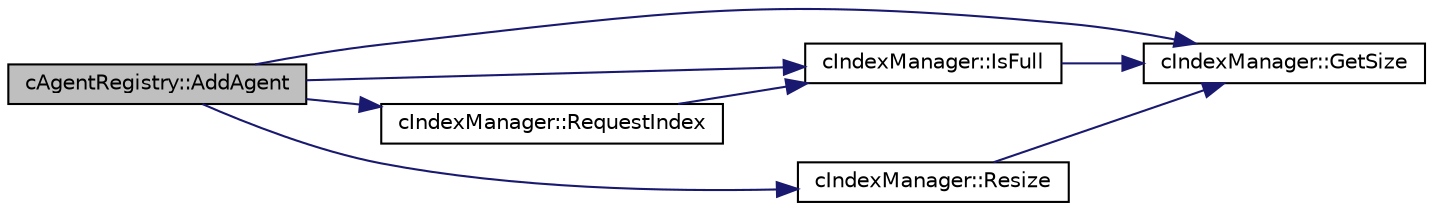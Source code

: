 digraph "cAgentRegistry::AddAgent"
{
 // LATEX_PDF_SIZE
  edge [fontname="Helvetica",fontsize="10",labelfontname="Helvetica",labelfontsize="10"];
  node [fontname="Helvetica",fontsize="10",shape=record];
  rankdir="LR";
  Node1 [label="cAgentRegistry::AddAgent",height=0.2,width=0.4,color="black", fillcolor="grey75", style="filled", fontcolor="black",tooltip=" "];
  Node1 -> Node2 [color="midnightblue",fontsize="10",style="solid",fontname="Helvetica"];
  Node2 [label="cIndexManager::GetSize",height=0.2,width=0.4,color="black", fillcolor="white", style="filled",URL="$classc_index_manager.html#afd17e3d9ef0d9c57b5bfd85f3e52bb22",tooltip=" "];
  Node1 -> Node3 [color="midnightblue",fontsize="10",style="solid",fontname="Helvetica"];
  Node3 [label="cIndexManager::IsFull",height=0.2,width=0.4,color="black", fillcolor="white", style="filled",URL="$classc_index_manager.html#a8f31f15c47b2de7612959049c27ae035",tooltip=" "];
  Node3 -> Node2 [color="midnightblue",fontsize="10",style="solid",fontname="Helvetica"];
  Node1 -> Node4 [color="midnightblue",fontsize="10",style="solid",fontname="Helvetica"];
  Node4 [label="cIndexManager::RequestIndex",height=0.2,width=0.4,color="black", fillcolor="white", style="filled",URL="$classc_index_manager.html#a35b34ac2109fb2a0dff32a99bbf6e38c",tooltip=" "];
  Node4 -> Node3 [color="midnightblue",fontsize="10",style="solid",fontname="Helvetica"];
  Node1 -> Node5 [color="midnightblue",fontsize="10",style="solid",fontname="Helvetica"];
  Node5 [label="cIndexManager::Resize",height=0.2,width=0.4,color="black", fillcolor="white", style="filled",URL="$classc_index_manager.html#a9ff59dae33046920b3763fee89b6b448",tooltip=" "];
  Node5 -> Node2 [color="midnightblue",fontsize="10",style="solid",fontname="Helvetica"];
}
